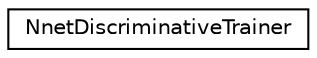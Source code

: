 digraph "Graphical Class Hierarchy"
{
  edge [fontname="Helvetica",fontsize="10",labelfontname="Helvetica",labelfontsize="10"];
  node [fontname="Helvetica",fontsize="10",shape=record];
  rankdir="LR";
  Node0 [label="NnetDiscriminativeTrainer",height=0.2,width=0.4,color="black", fillcolor="white", style="filled",URL="$classkaldi_1_1nnet3_1_1NnetDiscriminativeTrainer.html",tooltip="This class is for single-threaded discriminative training of neural nets. "];
}

